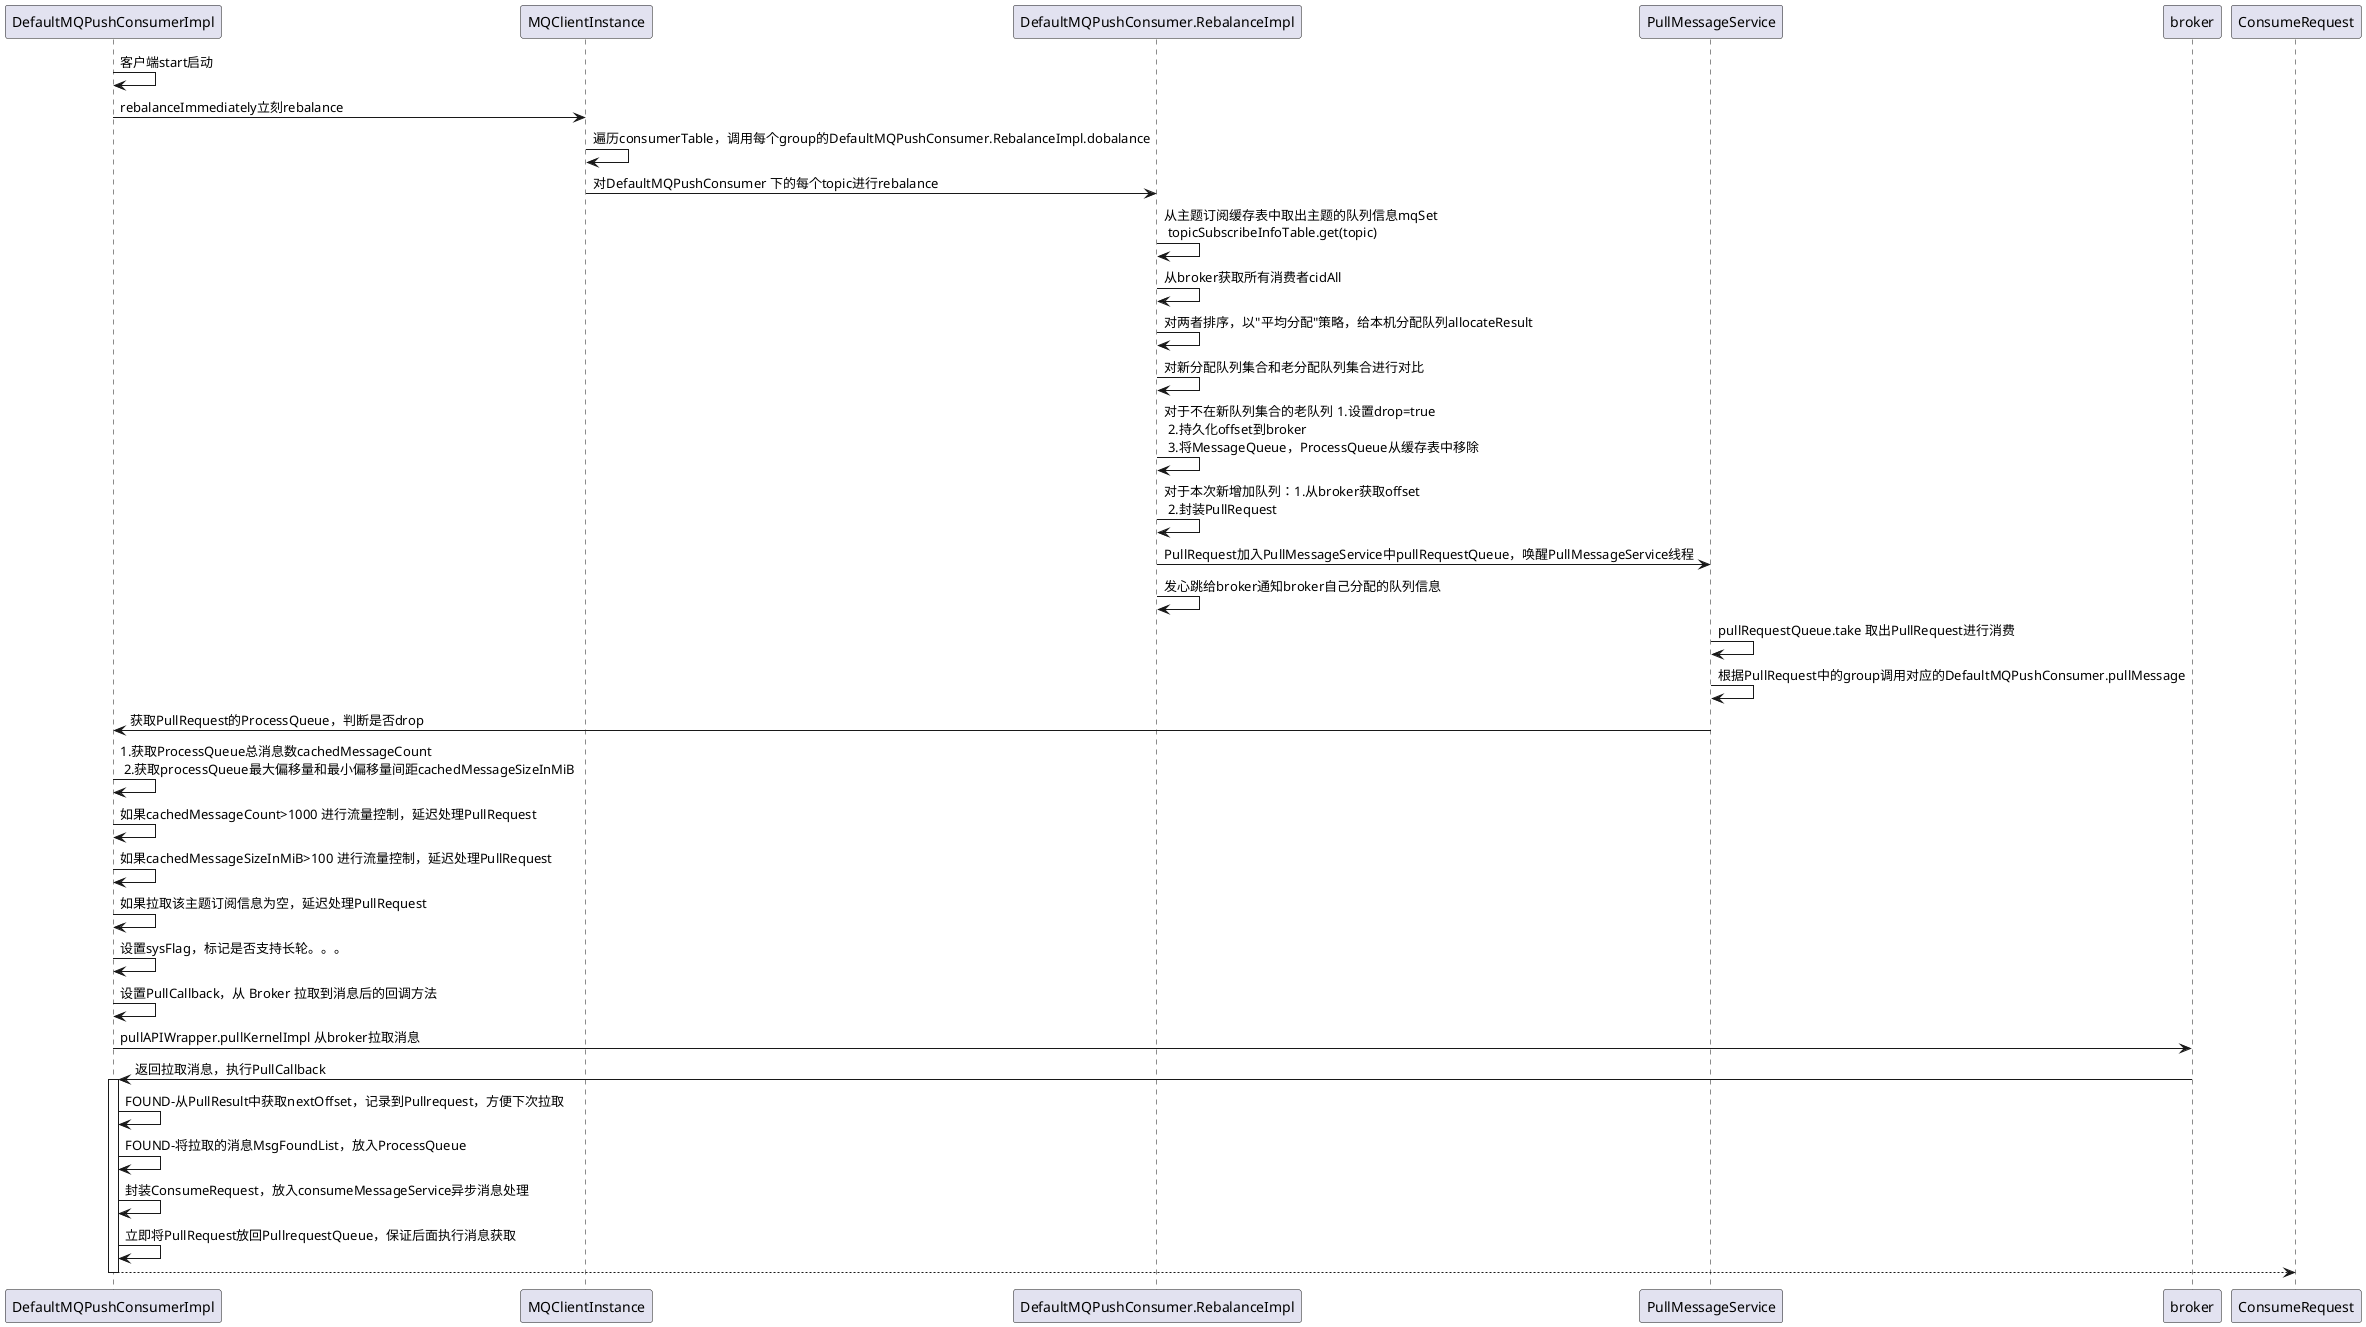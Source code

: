 @startuml
DefaultMQPushConsumerImpl -> DefaultMQPushConsumerImpl:客户端start启动
DefaultMQPushConsumerImpl -> MQClientInstance:rebalanceImmediately立刻rebalance
MQClientInstance -> MQClientInstance:遍历consumerTable，调用每个group的DefaultMQPushConsumer.RebalanceImpl.dobalance
MQClientInstance -> DefaultMQPushConsumer.RebalanceImpl: 对DefaultMQPushConsumer 下的每个topic进行rebalance
DefaultMQPushConsumer.RebalanceImpl-> DefaultMQPushConsumer.RebalanceImpl:从主题订阅缓存表中取出主题的队列信息mqSet \n topicSubscribeInfoTable.get(topic)
DefaultMQPushConsumer.RebalanceImpl-> DefaultMQPushConsumer.RebalanceImpl:从broker获取所有消费者cidAll
DefaultMQPushConsumer.RebalanceImpl-> DefaultMQPushConsumer.RebalanceImpl:对两者排序，以"平均分配"策略，给本机分配队列allocateResult
DefaultMQPushConsumer.RebalanceImpl-> DefaultMQPushConsumer.RebalanceImpl:对新分配队列集合和老分配队列集合进行对比
DefaultMQPushConsumer.RebalanceImpl-> DefaultMQPushConsumer.RebalanceImpl:对于不在新队列集合的老队列 1.设置drop=true \n 2.持久化offset到broker \n 3.将MessageQueue，ProcessQueue从缓存表中移除

DefaultMQPushConsumer.RebalanceImpl-> DefaultMQPushConsumer.RebalanceImpl:对于本次新增加队列：1.从broker获取offset \n 2.封装PullRequest
DefaultMQPushConsumer.RebalanceImpl-> PullMessageService:PullRequest加入PullMessageService中pullRequestQueue，唤醒PullMessageService线程
DefaultMQPushConsumer.RebalanceImpl-> DefaultMQPushConsumer.RebalanceImpl:发心跳给broker通知broker自己分配的队列信息

PullMessageService -> PullMessageService:pullRequestQueue.take 取出PullRequest进行消费
PullMessageService -> PullMessageService:根据PullRequest中的group调用对应的DefaultMQPushConsumer.pullMessage

PullMessageService -> DefaultMQPushConsumerImpl:获取PullRequest的ProcessQueue，判断是否drop

DefaultMQPushConsumerImpl -> DefaultMQPushConsumerImpl:1.获取ProcessQueue总消息数cachedMessageCount \n 2.获取processQueue最大偏移量和最小偏移量间距cachedMessageSizeInMiB
DefaultMQPushConsumerImpl -> DefaultMQPushConsumerImpl:如果cachedMessageCount>1000 进行流量控制，延迟处理PullRequest
DefaultMQPushConsumerImpl -> DefaultMQPushConsumerImpl:如果cachedMessageSizeInMiB>100 进行流量控制，延迟处理PullRequest
DefaultMQPushConsumerImpl -> DefaultMQPushConsumerImpl:如果拉取该主题订阅信息为空，延迟处理PullRequest
DefaultMQPushConsumerImpl -> DefaultMQPushConsumerImpl:设置sysFlag，标记是否支持长轮。。。
DefaultMQPushConsumerImpl -> DefaultMQPushConsumerImpl:设置PullCallback，从 Broker 拉取到消息后的回调方法
DefaultMQPushConsumerImpl -> broker:pullAPIWrapper.pullKernelImpl 从broker拉取消息
broker-> DefaultMQPushConsumerImpl:返回拉取消息，执行PullCallback

activate DefaultMQPushConsumerImpl
DefaultMQPushConsumerImpl -> DefaultMQPushConsumerImpl:FOUND-从PullResult中获取nextOffset，记录到Pullrequest，方便下次拉取
DefaultMQPushConsumerImpl -> DefaultMQPushConsumerImpl:FOUND-将拉取的消息MsgFoundList，放入ProcessQueue
DefaultMQPushConsumerImpl -> DefaultMQPushConsumerImpl:封装ConsumeRequest，放入consumeMessageService异步消息处理
DefaultMQPushConsumerImpl -> DefaultMQPushConsumerImpl:立即将PullRequest放回PullrequestQueue，保证后面执行消息获取
DefaultMQPushConsumerImpl --> ConsumeRequest
deactivate






@enduml